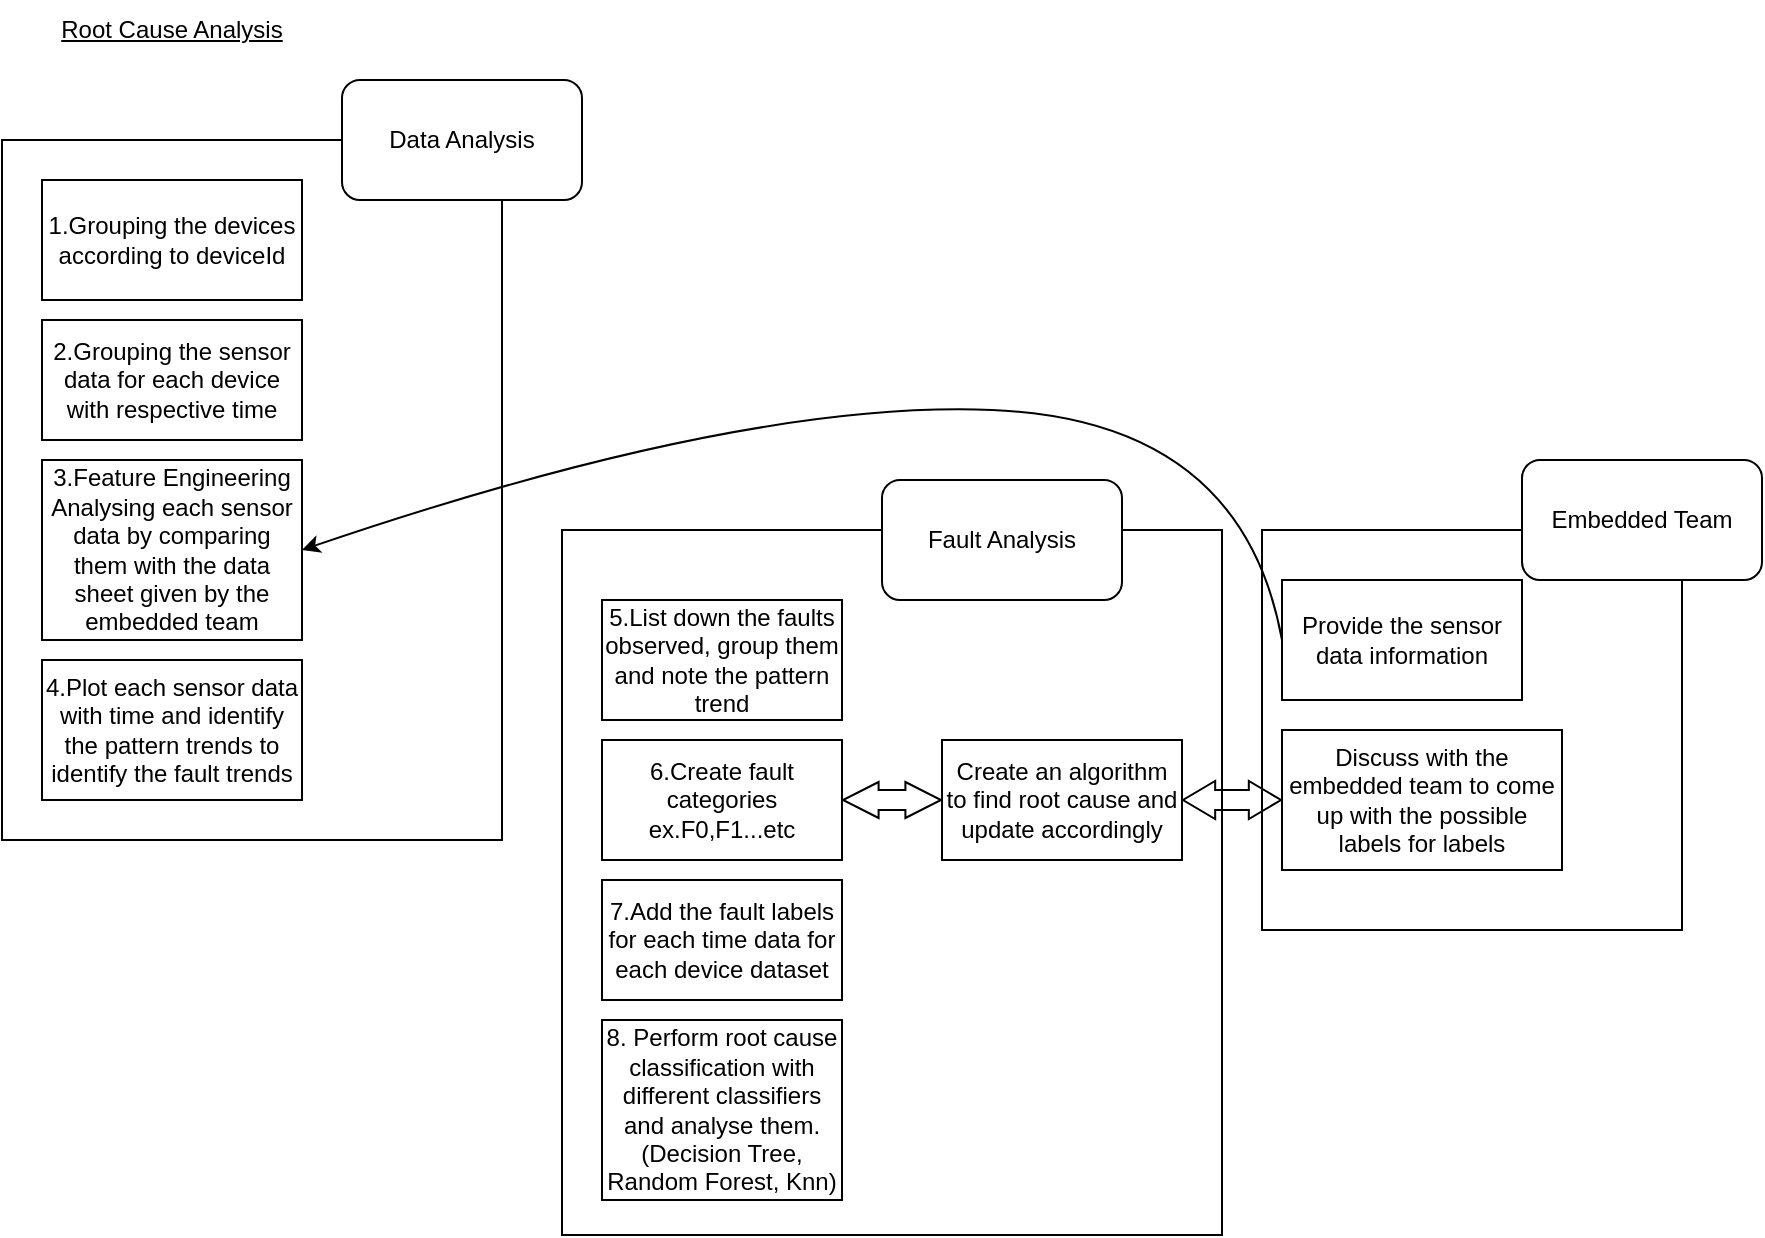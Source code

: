 <mxfile version="20.2.2" type="google"><diagram id="2yoisOYhYLyuWpF66UTD" name="Page-1"><mxGraphModel grid="1" page="1" gridSize="10" guides="1" tooltips="1" connect="1" arrows="1" fold="1" pageScale="1" pageWidth="1169" pageHeight="1654" math="0" shadow="0"><root><mxCell id="0"/><mxCell id="1" parent="0"/><mxCell id="JNkdzeI-5eGLJDqXtUwY-1" value="&lt;u&gt;Root Cause Analysis&lt;/u&gt;" style="text;html=1;strokeColor=none;fillColor=none;align=center;verticalAlign=middle;whiteSpace=wrap;rounded=0;" vertex="1" parent="1"><mxGeometry x="45" y="20" width="140" height="30" as="geometry"/></mxCell><mxCell id="JNkdzeI-5eGLJDqXtUwY-2" value="1.Grouping the devices according to deviceId" style="rounded=0;whiteSpace=wrap;html=1;" vertex="1" parent="1"><mxGeometry x="50" y="110" width="130" height="60" as="geometry"/></mxCell><mxCell id="JNkdzeI-5eGLJDqXtUwY-3" value="2.Grouping the sensor data for each device with respective time" style="rounded=0;whiteSpace=wrap;html=1;" vertex="1" parent="1"><mxGeometry x="50" y="180" width="130" height="60" as="geometry"/></mxCell><mxCell id="JNkdzeI-5eGLJDqXtUwY-4" value="3.Feature Engineering&lt;br&gt;Analysing each sensor data by comparing them with the data sheet given by the embedded team" style="rounded=0;whiteSpace=wrap;html=1;" vertex="1" parent="1"><mxGeometry x="50" y="250" width="130" height="90" as="geometry"/></mxCell><mxCell id="JNkdzeI-5eGLJDqXtUwY-5" value="4.Plot each sensor data with time and identify the pattern trends to identify the fault trends" style="rounded=0;whiteSpace=wrap;html=1;" vertex="1" parent="1"><mxGeometry x="50" y="350" width="130" height="70" as="geometry"/></mxCell><mxCell id="JNkdzeI-5eGLJDqXtUwY-8" value="" style="rounded=0;whiteSpace=wrap;html=1;fillColor=none;" vertex="1" parent="1"><mxGeometry x="30" y="90" width="250" height="350" as="geometry"/></mxCell><mxCell id="JNkdzeI-5eGLJDqXtUwY-9" value="Data Analysis" style="rounded=1;whiteSpace=wrap;html=1;fillColor=default;" vertex="1" parent="1"><mxGeometry x="200" y="60" width="120" height="60" as="geometry"/></mxCell><mxCell id="JNkdzeI-5eGLJDqXtUwY-10" value="5.List down the faults observed, group them and note the pattern trend" style="rounded=0;whiteSpace=wrap;html=1;fillColor=default;" vertex="1" parent="1"><mxGeometry x="330" y="320" width="120" height="60" as="geometry"/></mxCell><mxCell id="JNkdzeI-5eGLJDqXtUwY-11" value="6.Create fault categories&lt;br&gt;ex.F0,F1...etc" style="rounded=0;whiteSpace=wrap;html=1;fillColor=default;" vertex="1" parent="1"><mxGeometry x="330" y="390" width="120" height="60" as="geometry"/></mxCell><mxCell id="JNkdzeI-5eGLJDqXtUwY-12" value="Create an algorithm to find root cause and update accordingly" style="rounded=0;whiteSpace=wrap;html=1;fillColor=default;" vertex="1" parent="1"><mxGeometry x="500" y="390" width="120" height="60" as="geometry"/></mxCell><mxCell id="JNkdzeI-5eGLJDqXtUwY-15" value="" style="shape=flexArrow;endArrow=classic;startArrow=classic;html=1;rounded=0;entryX=0;entryY=0.5;entryDx=0;entryDy=0;exitX=1;exitY=0.5;exitDx=0;exitDy=0;endWidth=7;endSize=5.6;startWidth=7;startSize=5.6;" edge="1" parent="1" source="JNkdzeI-5eGLJDqXtUwY-11" target="JNkdzeI-5eGLJDqXtUwY-12"><mxGeometry width="100" height="100" relative="1" as="geometry"><mxPoint x="460" y="430" as="sourcePoint"/><mxPoint x="410" y="400" as="targetPoint"/></mxGeometry></mxCell><mxCell id="JNkdzeI-5eGLJDqXtUwY-16" value="Discuss with the embedded team to come up with the possible labels for labels" style="rounded=0;whiteSpace=wrap;html=1;fillColor=default;" vertex="1" parent="1"><mxGeometry x="670" y="385" width="140" height="70" as="geometry"/></mxCell><mxCell id="JNkdzeI-5eGLJDqXtUwY-19" value="" style="shape=flexArrow;endArrow=classic;startArrow=classic;html=1;rounded=0;exitX=1;exitY=0.5;exitDx=0;exitDy=0;entryX=0;entryY=0.5;entryDx=0;entryDy=0;startWidth=8;startSize=5.03;endWidth=8;endSize=5.03;" edge="1" parent="1" source="JNkdzeI-5eGLJDqXtUwY-12" target="JNkdzeI-5eGLJDqXtUwY-16"><mxGeometry width="100" height="100" relative="1" as="geometry"><mxPoint x="480" y="410" as="sourcePoint"/><mxPoint x="580" y="310" as="targetPoint"/></mxGeometry></mxCell><mxCell id="JNkdzeI-5eGLJDqXtUwY-20" value="" style="rounded=0;whiteSpace=wrap;html=1;fillColor=none;" vertex="1" parent="1"><mxGeometry x="660" y="285" width="210" height="200" as="geometry"/></mxCell><mxCell id="JNkdzeI-5eGLJDqXtUwY-21" value="Embedded Team" style="rounded=1;whiteSpace=wrap;html=1;fillColor=default;" vertex="1" parent="1"><mxGeometry x="790" y="250" width="120" height="60" as="geometry"/></mxCell><mxCell id="JNkdzeI-5eGLJDqXtUwY-22" value="Provide the sensor data information" style="rounded=0;whiteSpace=wrap;html=1;fillColor=default;" vertex="1" parent="1"><mxGeometry x="670" y="310" width="120" height="60" as="geometry"/></mxCell><mxCell id="JNkdzeI-5eGLJDqXtUwY-23" value="" style="curved=1;endArrow=classic;html=1;rounded=0;exitX=0;exitY=0.5;exitDx=0;exitDy=0;entryX=1;entryY=0.5;entryDx=0;entryDy=0;" edge="1" parent="1" source="JNkdzeI-5eGLJDqXtUwY-22" target="JNkdzeI-5eGLJDqXtUwY-4"><mxGeometry width="50" height="50" relative="1" as="geometry"><mxPoint x="480" y="320" as="sourcePoint"/><mxPoint x="420" y="185.429" as="targetPoint"/><Array as="points"><mxPoint x="650" y="230"/><mxPoint x="400" y="220"/></Array></mxGeometry></mxCell><mxCell id="JNkdzeI-5eGLJDqXtUwY-24" value="7.Add the fault labels for each time data for each device dataset" style="rounded=0;whiteSpace=wrap;html=1;fillColor=default;" vertex="1" parent="1"><mxGeometry x="330" y="460" width="120" height="60" as="geometry"/></mxCell><mxCell id="JNkdzeI-5eGLJDqXtUwY-25" value="8. Perform root cause classification with different classifiers and analyse them.(Decision Tree, Random Forest, Knn)" style="rounded=0;whiteSpace=wrap;html=1;fillColor=default;" vertex="1" parent="1"><mxGeometry x="330" y="530" width="120" height="90" as="geometry"/></mxCell><mxCell id="JNkdzeI-5eGLJDqXtUwY-26" value="" style="rounded=0;whiteSpace=wrap;html=1;fillColor=none;" vertex="1" parent="1"><mxGeometry x="310" y="285" width="330" height="352.5" as="geometry"/></mxCell><mxCell id="JNkdzeI-5eGLJDqXtUwY-28" value="Fault Analysis" style="rounded=1;whiteSpace=wrap;html=1;fillColor=default;" vertex="1" parent="1"><mxGeometry x="470" y="260" width="120" height="60" as="geometry"/></mxCell></root></mxGraphModel></diagram></mxfile>